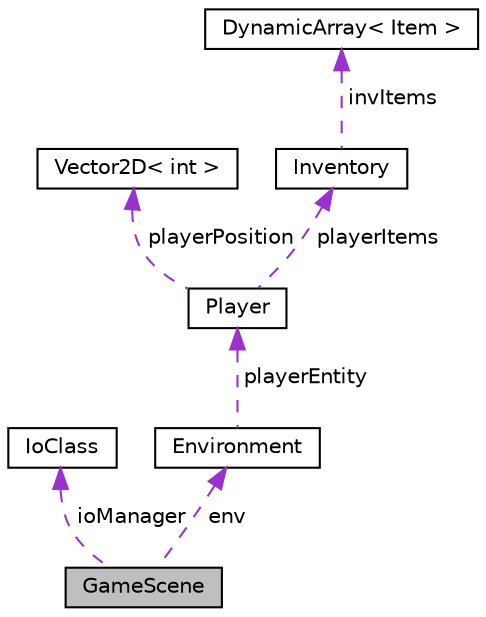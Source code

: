 digraph "GameScene"
{
 // LATEX_PDF_SIZE
  edge [fontname="Helvetica",fontsize="10",labelfontname="Helvetica",labelfontsize="10"];
  node [fontname="Helvetica",fontsize="10",shape=record];
  Node1 [label="GameScene",height=0.2,width=0.4,color="black", fillcolor="grey75", style="filled", fontcolor="black",tooltip=" "];
  Node2 -> Node1 [dir="back",color="darkorchid3",fontsize="10",style="dashed",label=" ioManager" ,fontname="Helvetica"];
  Node2 [label="IoClass",height=0.2,width=0.4,color="black", fillcolor="white", style="filled",URL="$class_io_class.html",tooltip=" "];
  Node3 -> Node1 [dir="back",color="darkorchid3",fontsize="10",style="dashed",label=" env" ,fontname="Helvetica"];
  Node3 [label="Environment",height=0.2,width=0.4,color="black", fillcolor="white", style="filled",URL="$class_environment.html",tooltip=" "];
  Node4 -> Node3 [dir="back",color="darkorchid3",fontsize="10",style="dashed",label=" playerEntity" ,fontname="Helvetica"];
  Node4 [label="Player",height=0.2,width=0.4,color="black", fillcolor="white", style="filled",URL="$class_player.html",tooltip=" "];
  Node5 -> Node4 [dir="back",color="darkorchid3",fontsize="10",style="dashed",label=" playerPosition" ,fontname="Helvetica"];
  Node5 [label="Vector2D\< int \>",height=0.2,width=0.4,color="black", fillcolor="white", style="filled",URL="$class_vector2_d.html",tooltip=" "];
  Node6 -> Node4 [dir="back",color="darkorchid3",fontsize="10",style="dashed",label=" playerItems" ,fontname="Helvetica"];
  Node6 [label="Inventory",height=0.2,width=0.4,color="black", fillcolor="white", style="filled",URL="$class_inventory.html",tooltip=" "];
  Node7 -> Node6 [dir="back",color="darkorchid3",fontsize="10",style="dashed",label=" invItems" ,fontname="Helvetica"];
  Node7 [label="DynamicArray\< Item \>",height=0.2,width=0.4,color="black", fillcolor="white", style="filled",URL="$class_dynamic_array.html",tooltip=" "];
}
